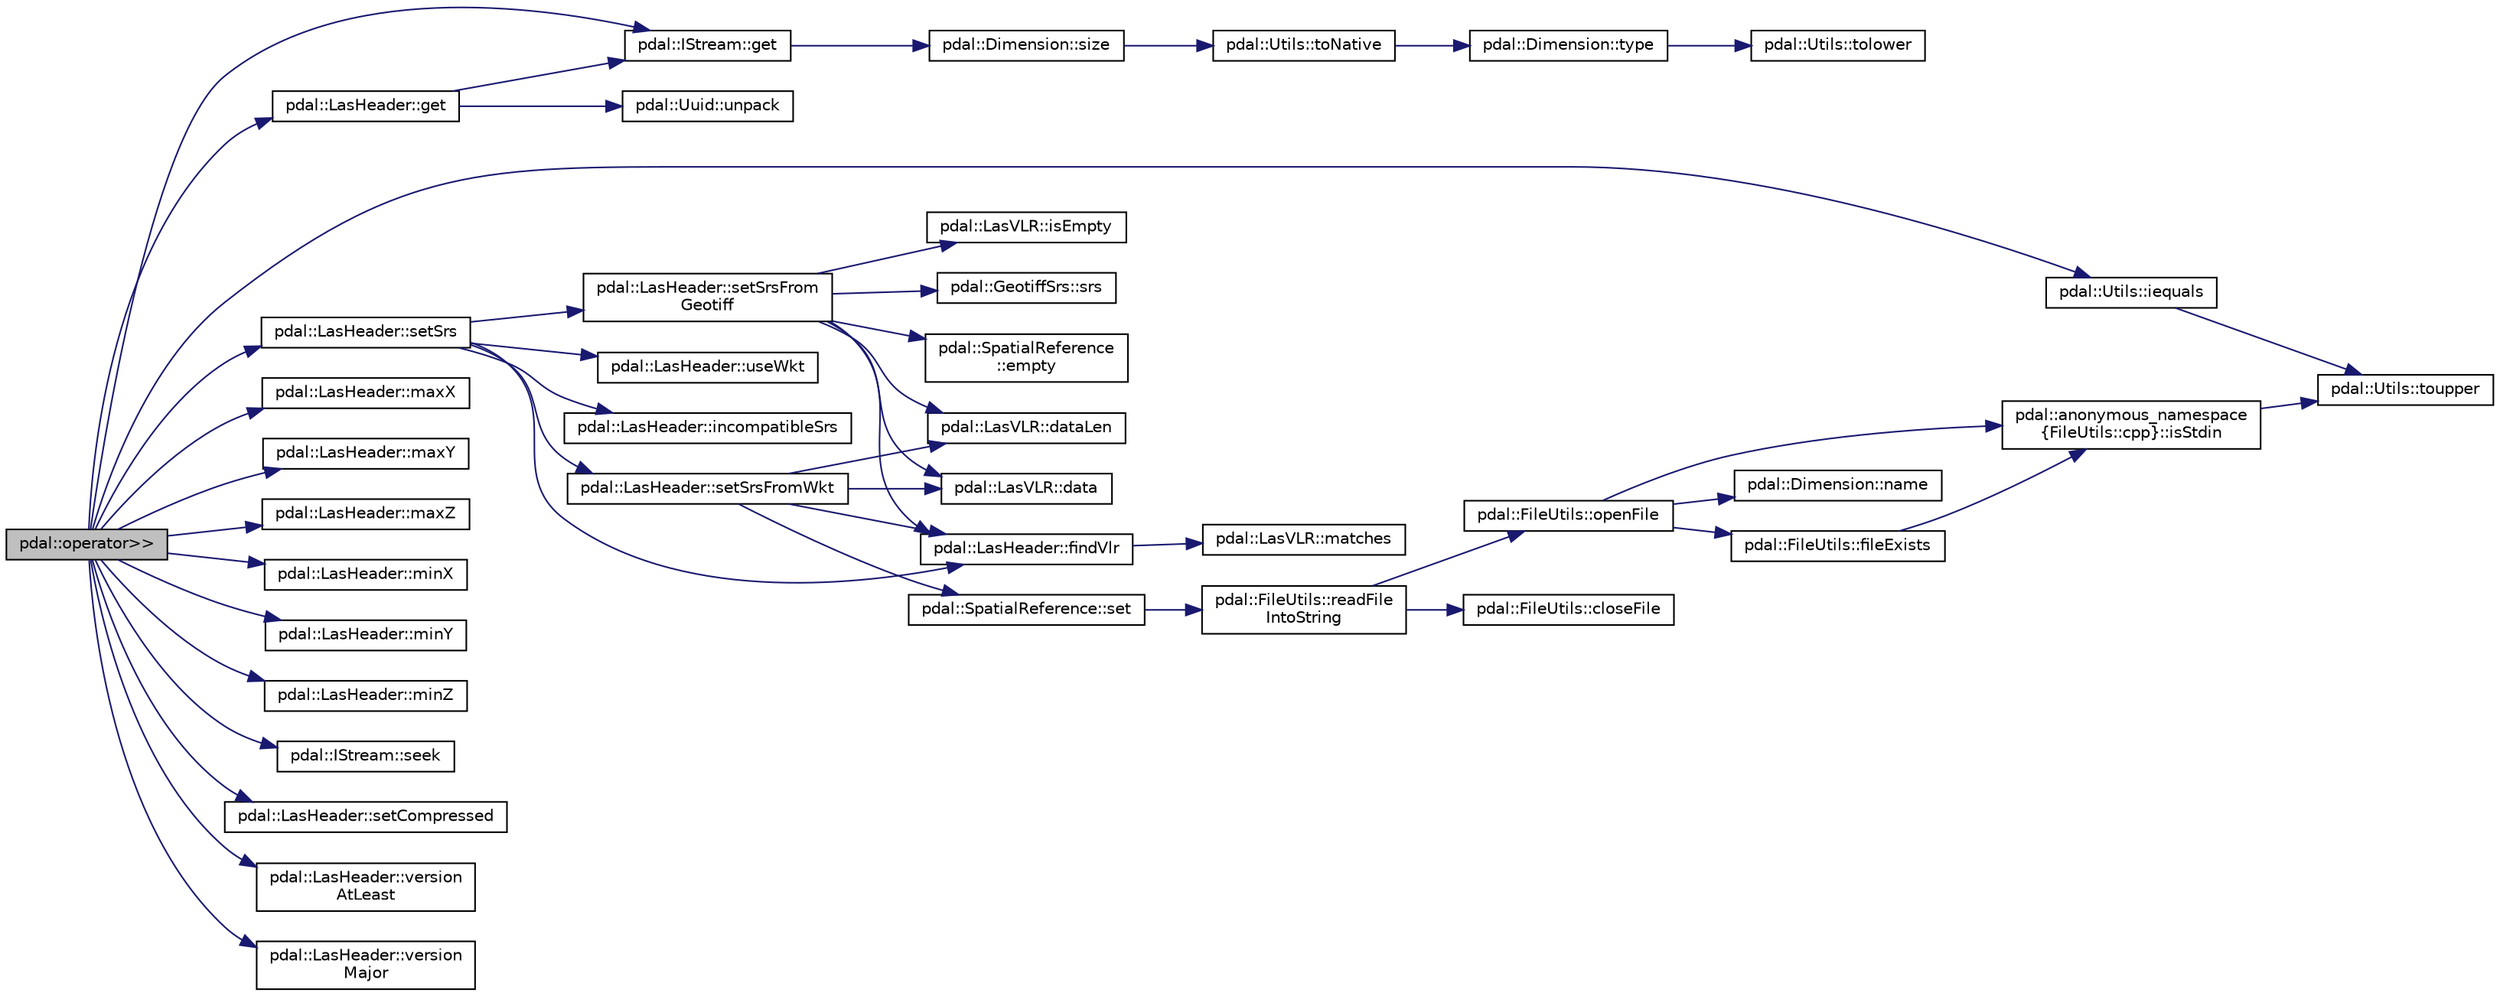 digraph "pdal::operator&gt;&gt;"
{
  edge [fontname="Helvetica",fontsize="10",labelfontname="Helvetica",labelfontsize="10"];
  node [fontname="Helvetica",fontsize="10",shape=record];
  rankdir="LR";
  Node1 [label="pdal::operator\>\>",height=0.2,width=0.4,color="black", fillcolor="grey75", style="filled", fontcolor="black"];
  Node1 -> Node2 [color="midnightblue",fontsize="10",style="solid",fontname="Helvetica"];
  Node2 [label="pdal::IStream::get",height=0.2,width=0.4,color="black", fillcolor="white", style="filled",URL="$classpdal_1_1IStream.html#a1868ec9fd091d4af1281c2181315521a"];
  Node2 -> Node3 [color="midnightblue",fontsize="10",style="solid",fontname="Helvetica"];
  Node3 [label="pdal::Dimension::size",height=0.2,width=0.4,color="black", fillcolor="white", style="filled",URL="$namespacepdal_1_1Dimension.html#acf81dae9d5946f3a941f9df154b2329b"];
  Node3 -> Node4 [color="midnightblue",fontsize="10",style="solid",fontname="Helvetica"];
  Node4 [label="pdal::Utils::toNative",height=0.2,width=0.4,color="black", fillcolor="white", style="filled",URL="$namespacepdal_1_1Utils.html#a59253304d0f929e3a3ea00f09636002f"];
  Node4 -> Node5 [color="midnightblue",fontsize="10",style="solid",fontname="Helvetica"];
  Node5 [label="pdal::Dimension::type",height=0.2,width=0.4,color="black", fillcolor="white", style="filled",URL="$namespacepdal_1_1Dimension.html#a880d689fed54aa3ded6f88c9e058c5d2"];
  Node5 -> Node6 [color="midnightblue",fontsize="10",style="solid",fontname="Helvetica"];
  Node6 [label="pdal::Utils::tolower",height=0.2,width=0.4,color="black", fillcolor="white", style="filled",URL="$namespacepdal_1_1Utils.html#a5268937cf695835e55392f752dc02cb2"];
  Node1 -> Node7 [color="midnightblue",fontsize="10",style="solid",fontname="Helvetica"];
  Node7 [label="pdal::LasHeader::get",height=0.2,width=0.4,color="black", fillcolor="white", style="filled",URL="$classpdal_1_1LasHeader.html#a67b0d8033fe8b511a79d8f3ca2f35726"];
  Node7 -> Node2 [color="midnightblue",fontsize="10",style="solid",fontname="Helvetica"];
  Node7 -> Node8 [color="midnightblue",fontsize="10",style="solid",fontname="Helvetica"];
  Node8 [label="pdal::Uuid::unpack",height=0.2,width=0.4,color="black", fillcolor="white", style="filled",URL="$classpdal_1_1Uuid.html#aa7ae70773a0ce5bd55ef983ebea6d236"];
  Node1 -> Node9 [color="midnightblue",fontsize="10",style="solid",fontname="Helvetica"];
  Node9 [label="pdal::Utils::iequals",height=0.2,width=0.4,color="black", fillcolor="white", style="filled",URL="$namespacepdal_1_1Utils.html#acb34cb790a22dbce1a05582ba4917566"];
  Node9 -> Node10 [color="midnightblue",fontsize="10",style="solid",fontname="Helvetica"];
  Node10 [label="pdal::Utils::toupper",height=0.2,width=0.4,color="black", fillcolor="white", style="filled",URL="$namespacepdal_1_1Utils.html#a28e3e2faff94b20f9908e77bc54ed983"];
  Node1 -> Node11 [color="midnightblue",fontsize="10",style="solid",fontname="Helvetica"];
  Node11 [label="pdal::LasHeader::maxX",height=0.2,width=0.4,color="black", fillcolor="white", style="filled",URL="$classpdal_1_1LasHeader.html#a5f43c1571a8f35912037ed8c9b2043d8",tooltip="Get minimum value of extent of X coordinate. "];
  Node1 -> Node12 [color="midnightblue",fontsize="10",style="solid",fontname="Helvetica"];
  Node12 [label="pdal::LasHeader::maxY",height=0.2,width=0.4,color="black", fillcolor="white", style="filled",URL="$classpdal_1_1LasHeader.html#a1e5d49a03a8ae3b2df7d527ccc298892",tooltip="Get minimum value of extent of Y coordinate. "];
  Node1 -> Node13 [color="midnightblue",fontsize="10",style="solid",fontname="Helvetica"];
  Node13 [label="pdal::LasHeader::maxZ",height=0.2,width=0.4,color="black", fillcolor="white", style="filled",URL="$classpdal_1_1LasHeader.html#a832c05a33836feb7f082fff3613c8d4a",tooltip="Get minimum value of extent of Z coordinate. "];
  Node1 -> Node14 [color="midnightblue",fontsize="10",style="solid",fontname="Helvetica"];
  Node14 [label="pdal::LasHeader::minX",height=0.2,width=0.4,color="black", fillcolor="white", style="filled",URL="$classpdal_1_1LasHeader.html#ad38158ecbc8243fcc119195bb3939fb4",tooltip="Get maximum value of extent of X coordinate. "];
  Node1 -> Node15 [color="midnightblue",fontsize="10",style="solid",fontname="Helvetica"];
  Node15 [label="pdal::LasHeader::minY",height=0.2,width=0.4,color="black", fillcolor="white", style="filled",URL="$classpdal_1_1LasHeader.html#a93263fa671cf786b8ddfff3880222b3c",tooltip="Get maximum value of extent of Y coordinate. "];
  Node1 -> Node16 [color="midnightblue",fontsize="10",style="solid",fontname="Helvetica"];
  Node16 [label="pdal::LasHeader::minZ",height=0.2,width=0.4,color="black", fillcolor="white", style="filled",URL="$classpdal_1_1LasHeader.html#a6328a4750bb845a410076bb4b361901c",tooltip="Get maximum value of extent of Z coordinate. "];
  Node1 -> Node17 [color="midnightblue",fontsize="10",style="solid",fontname="Helvetica"];
  Node17 [label="pdal::IStream::seek",height=0.2,width=0.4,color="black", fillcolor="white", style="filled",URL="$classpdal_1_1IStream.html#af0ce8ed6fcaea7ead21c0e7c5c054812"];
  Node1 -> Node18 [color="midnightblue",fontsize="10",style="solid",fontname="Helvetica"];
  Node18 [label="pdal::LasHeader::setCompressed",height=0.2,width=0.4,color="black", fillcolor="white", style="filled",URL="$classpdal_1_1LasHeader.html#ab8de187ca8f8ec4e8bf56d9aacbfcff8",tooltip="Sets whether or not the points are compressed. "];
  Node1 -> Node19 [color="midnightblue",fontsize="10",style="solid",fontname="Helvetica"];
  Node19 [label="pdal::LasHeader::setSrs",height=0.2,width=0.4,color="black", fillcolor="white", style="filled",URL="$classpdal_1_1LasHeader.html#a940d819d418dcd815466fe98f292dab5"];
  Node19 -> Node20 [color="midnightblue",fontsize="10",style="solid",fontname="Helvetica"];
  Node20 [label="pdal::LasHeader::useWkt",height=0.2,width=0.4,color="black", fillcolor="white", style="filled",URL="$classpdal_1_1LasHeader.html#a06d6437f40ed6ed5de8368cc13299d99"];
  Node19 -> Node21 [color="midnightblue",fontsize="10",style="solid",fontname="Helvetica"];
  Node21 [label="pdal::LasHeader::incompatibleSrs",height=0.2,width=0.4,color="black", fillcolor="white", style="filled",URL="$classpdal_1_1LasHeader.html#a57ba66bcd417ab8cc0e205b50c0dc846"];
  Node19 -> Node22 [color="midnightblue",fontsize="10",style="solid",fontname="Helvetica"];
  Node22 [label="pdal::LasHeader::findVlr",height=0.2,width=0.4,color="black", fillcolor="white", style="filled",URL="$classpdal_1_1LasHeader.html#a41ac304349e853d537e6a8fc9f961e34"];
  Node22 -> Node23 [color="midnightblue",fontsize="10",style="solid",fontname="Helvetica"];
  Node23 [label="pdal::LasVLR::matches",height=0.2,width=0.4,color="black", fillcolor="white", style="filled",URL="$classpdal_1_1LasVLR.html#a5b66464275415251793abba2d7f651a5"];
  Node19 -> Node24 [color="midnightblue",fontsize="10",style="solid",fontname="Helvetica"];
  Node24 [label="pdal::LasHeader::setSrsFromWkt",height=0.2,width=0.4,color="black", fillcolor="white", style="filled",URL="$classpdal_1_1LasHeader.html#a61632ae01a0cbb279c3b15f4e6878c44"];
  Node24 -> Node22 [color="midnightblue",fontsize="10",style="solid",fontname="Helvetica"];
  Node24 -> Node25 [color="midnightblue",fontsize="10",style="solid",fontname="Helvetica"];
  Node25 [label="pdal::LasVLR::dataLen",height=0.2,width=0.4,color="black", fillcolor="white", style="filled",URL="$classpdal_1_1LasVLR.html#a30a15afd0a5c29d43bd3fe3bd261ba8e"];
  Node24 -> Node26 [color="midnightblue",fontsize="10",style="solid",fontname="Helvetica"];
  Node26 [label="pdal::LasVLR::data",height=0.2,width=0.4,color="black", fillcolor="white", style="filled",URL="$classpdal_1_1LasVLR.html#acec2ef3fa17d4fc47abdec666bca8287"];
  Node24 -> Node27 [color="midnightblue",fontsize="10",style="solid",fontname="Helvetica"];
  Node27 [label="pdal::SpatialReference::set",height=0.2,width=0.4,color="black", fillcolor="white", style="filled",URL="$classpdal_1_1SpatialReference.html#a703ac7b3efc133deb36ad56416284ba7"];
  Node27 -> Node28 [color="midnightblue",fontsize="10",style="solid",fontname="Helvetica"];
  Node28 [label="pdal::FileUtils::readFile\lIntoString",height=0.2,width=0.4,color="black", fillcolor="white", style="filled",URL="$namespacepdal_1_1FileUtils.html#a183613921413dc5f8fe3efe45763945c"];
  Node28 -> Node29 [color="midnightblue",fontsize="10",style="solid",fontname="Helvetica"];
  Node29 [label="pdal::FileUtils::openFile",height=0.2,width=0.4,color="black", fillcolor="white", style="filled",URL="$namespacepdal_1_1FileUtils.html#aeeda62ff11a1e6bcc9175f51f7efe522"];
  Node29 -> Node30 [color="midnightblue",fontsize="10",style="solid",fontname="Helvetica"];
  Node30 [label="pdal::Dimension::name",height=0.2,width=0.4,color="black", fillcolor="white", style="filled",URL="$namespacepdal_1_1Dimension.html#af3176b0b7e6b4be000317846cf7c2718"];
  Node29 -> Node31 [color="midnightblue",fontsize="10",style="solid",fontname="Helvetica"];
  Node31 [label="pdal::anonymous_namespace\l\{FileUtils::cpp\}::isStdin",height=0.2,width=0.4,color="black", fillcolor="white", style="filled",URL="$namespacepdal_1_1anonymous__namespace_02FileUtils_8cpp_03.html#a813a530ad72d50f747643f1bb996cacf"];
  Node31 -> Node10 [color="midnightblue",fontsize="10",style="solid",fontname="Helvetica"];
  Node29 -> Node32 [color="midnightblue",fontsize="10",style="solid",fontname="Helvetica"];
  Node32 [label="pdal::FileUtils::fileExists",height=0.2,width=0.4,color="black", fillcolor="white", style="filled",URL="$namespacepdal_1_1FileUtils.html#ae2b8f1ddc38b0033b685a0bde6106ba1"];
  Node32 -> Node31 [color="midnightblue",fontsize="10",style="solid",fontname="Helvetica"];
  Node28 -> Node33 [color="midnightblue",fontsize="10",style="solid",fontname="Helvetica"];
  Node33 [label="pdal::FileUtils::closeFile",height=0.2,width=0.4,color="black", fillcolor="white", style="filled",URL="$namespacepdal_1_1FileUtils.html#a04d2d37c72f0f400f5d5b917b2f2ba05"];
  Node19 -> Node34 [color="midnightblue",fontsize="10",style="solid",fontname="Helvetica"];
  Node34 [label="pdal::LasHeader::setSrsFrom\lGeotiff",height=0.2,width=0.4,color="black", fillcolor="white", style="filled",URL="$classpdal_1_1LasHeader.html#a8b168184a6c0c2d223cc5ce4197bbebb"];
  Node34 -> Node22 [color="midnightblue",fontsize="10",style="solid",fontname="Helvetica"];
  Node34 -> Node26 [color="midnightblue",fontsize="10",style="solid",fontname="Helvetica"];
  Node34 -> Node25 [color="midnightblue",fontsize="10",style="solid",fontname="Helvetica"];
  Node34 -> Node35 [color="midnightblue",fontsize="10",style="solid",fontname="Helvetica"];
  Node35 [label="pdal::LasVLR::isEmpty",height=0.2,width=0.4,color="black", fillcolor="white", style="filled",URL="$classpdal_1_1LasVLR.html#a3113168560d1585ef88bf18bc5945044"];
  Node34 -> Node36 [color="midnightblue",fontsize="10",style="solid",fontname="Helvetica"];
  Node36 [label="pdal::GeotiffSrs::srs",height=0.2,width=0.4,color="black", fillcolor="white", style="filled",URL="$classpdal_1_1GeotiffSrs.html#a674400408ee18a9cb372e6bafd5a0e24"];
  Node34 -> Node37 [color="midnightblue",fontsize="10",style="solid",fontname="Helvetica"];
  Node37 [label="pdal::SpatialReference\l::empty",height=0.2,width=0.4,color="black", fillcolor="white", style="filled",URL="$classpdal_1_1SpatialReference.html#a48fa2f7e79ea172b62ad2e874ff01610"];
  Node1 -> Node38 [color="midnightblue",fontsize="10",style="solid",fontname="Helvetica"];
  Node38 [label="pdal::LasHeader::version\lAtLeast",height=0.2,width=0.4,color="black", fillcolor="white", style="filled",URL="$classpdal_1_1LasHeader.html#ace5a26c0b9358ad59ab8b5ae629ffb3f"];
  Node1 -> Node39 [color="midnightblue",fontsize="10",style="solid",fontname="Helvetica"];
  Node39 [label="pdal::LasHeader::version\lMajor",height=0.2,width=0.4,color="black", fillcolor="white", style="filled",URL="$classpdal_1_1LasHeader.html#a814576a454f7a6c0e68a3cbfcaa8999a"];
}
